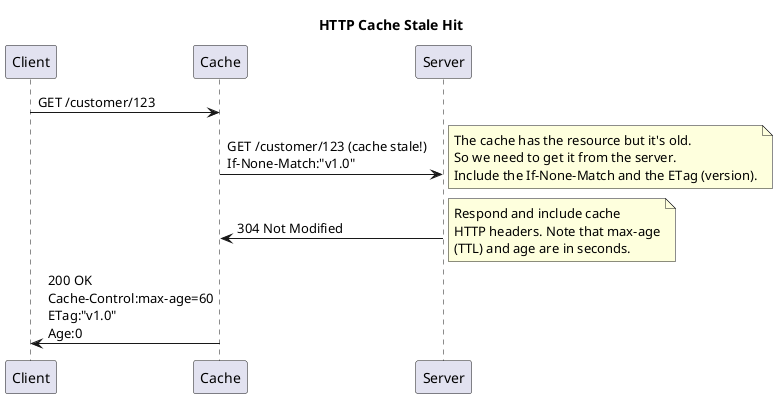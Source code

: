 @startuml http-cache-stale
title HTTP Cache Stale Hit

Client -> Cache: GET /customer/123
Cache -> Server: GET /customer/123 (cache stale!)\nIf-None-Match:"v1.0"
note right
  The cache has the resource but it's old.
  So we need to get it from the server.
  Include the If-None-Match and the ETag (version).
endnote
Server -> Cache: 304 Not Modified
note right
  Respond and include cache
  HTTP headers. Note that max-age
  (TTL) and age are in seconds.
endnote
Cache -> Client: 200 OK\nCache-Control:max-age=60\nETag:"v1.0"\nAge:0

@enduml